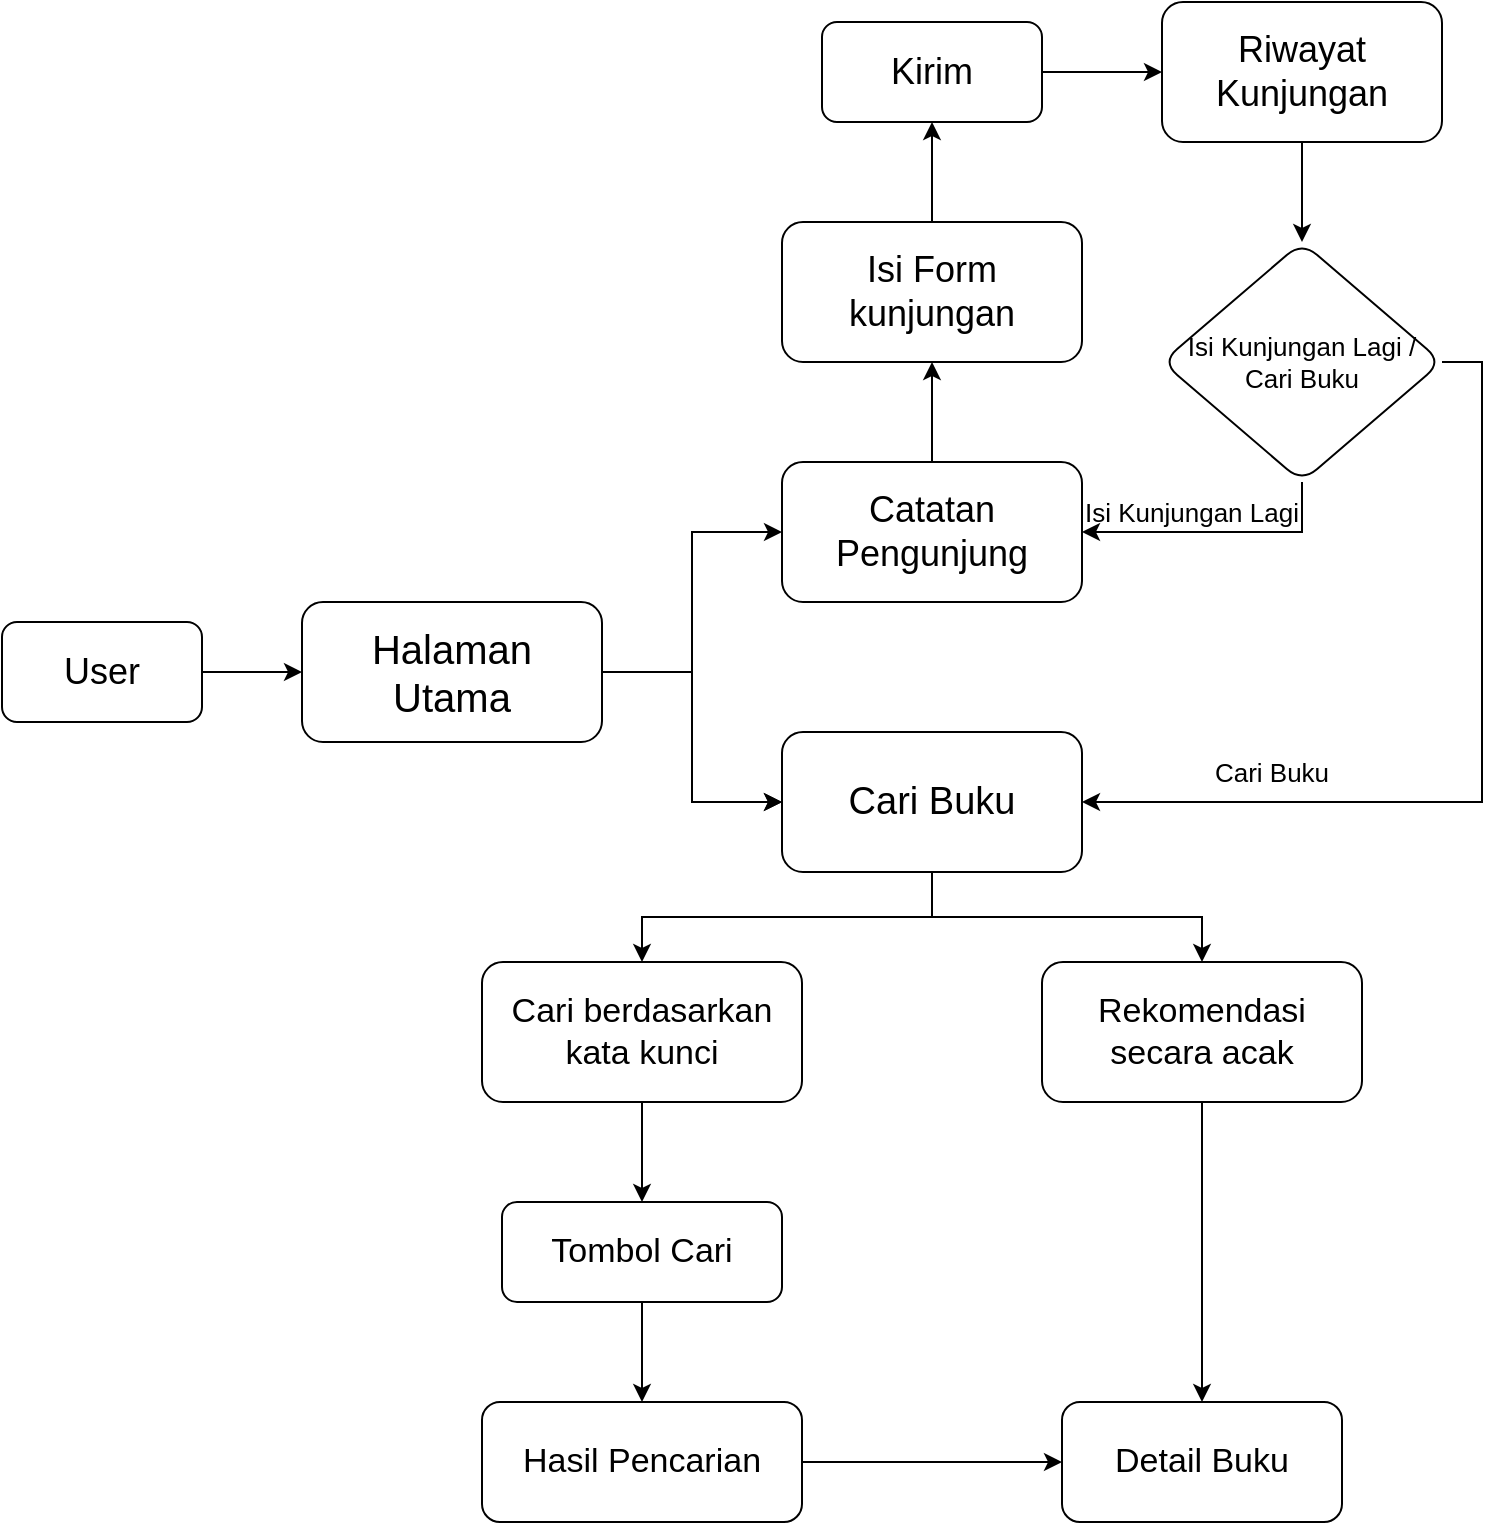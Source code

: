 <mxfile version="23.1.1" type="github">
  <diagram name="Page-1" id="9LG055UJ3WC1fsP9ksmT">
    <mxGraphModel dx="1024" dy="551" grid="1" gridSize="10" guides="1" tooltips="1" connect="1" arrows="1" fold="1" page="1" pageScale="1" pageWidth="850" pageHeight="1100" math="0" shadow="0">
      <root>
        <mxCell id="0" />
        <mxCell id="1" parent="0" />
        <mxCell id="JlA4VtB17nSrcsh85mKf-7" value="" style="edgeStyle=orthogonalEdgeStyle;rounded=0;orthogonalLoop=1;jettySize=auto;html=1;" edge="1" parent="1" source="JlA4VtB17nSrcsh85mKf-1" target="JlA4VtB17nSrcsh85mKf-6">
          <mxGeometry relative="1" as="geometry" />
        </mxCell>
        <mxCell id="JlA4VtB17nSrcsh85mKf-1" value="&lt;font style=&quot;font-size: 18px;&quot;&gt;User&lt;/font&gt;" style="rounded=1;whiteSpace=wrap;html=1;" vertex="1" parent="1">
          <mxGeometry x="50" y="460" width="100" height="50" as="geometry" />
        </mxCell>
        <mxCell id="JlA4VtB17nSrcsh85mKf-22" value="" style="edgeStyle=orthogonalEdgeStyle;rounded=0;orthogonalLoop=1;jettySize=auto;html=1;" edge="1" parent="1" source="JlA4VtB17nSrcsh85mKf-6" target="JlA4VtB17nSrcsh85mKf-21">
          <mxGeometry relative="1" as="geometry" />
        </mxCell>
        <mxCell id="JlA4VtB17nSrcsh85mKf-24" value="" style="edgeStyle=orthogonalEdgeStyle;rounded=0;orthogonalLoop=1;jettySize=auto;html=1;" edge="1" parent="1" source="JlA4VtB17nSrcsh85mKf-6" target="JlA4VtB17nSrcsh85mKf-21">
          <mxGeometry relative="1" as="geometry" />
        </mxCell>
        <mxCell id="JlA4VtB17nSrcsh85mKf-27" style="edgeStyle=orthogonalEdgeStyle;rounded=0;orthogonalLoop=1;jettySize=auto;html=1;exitX=1;exitY=0.5;exitDx=0;exitDy=0;entryX=0;entryY=0.5;entryDx=0;entryDy=0;" edge="1" parent="1" source="JlA4VtB17nSrcsh85mKf-6" target="JlA4VtB17nSrcsh85mKf-25">
          <mxGeometry relative="1" as="geometry" />
        </mxCell>
        <mxCell id="JlA4VtB17nSrcsh85mKf-6" value="&lt;font style=&quot;font-size: 20px;&quot;&gt;Halaman &lt;br&gt;Utama&lt;/font&gt;" style="rounded=1;whiteSpace=wrap;html=1;" vertex="1" parent="1">
          <mxGeometry x="200" y="450" width="150" height="70" as="geometry" />
        </mxCell>
        <mxCell id="JlA4VtB17nSrcsh85mKf-41" value="" style="edgeStyle=orthogonalEdgeStyle;rounded=0;orthogonalLoop=1;jettySize=auto;html=1;" edge="1" parent="1" source="JlA4VtB17nSrcsh85mKf-21" target="JlA4VtB17nSrcsh85mKf-40">
          <mxGeometry relative="1" as="geometry" />
        </mxCell>
        <mxCell id="JlA4VtB17nSrcsh85mKf-43" value="" style="edgeStyle=orthogonalEdgeStyle;rounded=0;orthogonalLoop=1;jettySize=auto;html=1;" edge="1" parent="1" source="JlA4VtB17nSrcsh85mKf-21" target="JlA4VtB17nSrcsh85mKf-42">
          <mxGeometry relative="1" as="geometry" />
        </mxCell>
        <mxCell id="JlA4VtB17nSrcsh85mKf-21" value="&lt;font style=&quot;font-size: 19px;&quot;&gt;Cari Buku&lt;/font&gt;" style="rounded=1;whiteSpace=wrap;html=1;" vertex="1" parent="1">
          <mxGeometry x="440" y="515" width="150" height="70" as="geometry" />
        </mxCell>
        <mxCell id="JlA4VtB17nSrcsh85mKf-29" value="" style="edgeStyle=orthogonalEdgeStyle;rounded=0;orthogonalLoop=1;jettySize=auto;html=1;" edge="1" parent="1" source="JlA4VtB17nSrcsh85mKf-25" target="JlA4VtB17nSrcsh85mKf-28">
          <mxGeometry relative="1" as="geometry" />
        </mxCell>
        <mxCell id="JlA4VtB17nSrcsh85mKf-25" value="&lt;font style=&quot;font-size: 18px;&quot;&gt;Catatan Pengunjung&lt;/font&gt;" style="rounded=1;whiteSpace=wrap;html=1;" vertex="1" parent="1">
          <mxGeometry x="440" y="380" width="150" height="70" as="geometry" />
        </mxCell>
        <mxCell id="JlA4VtB17nSrcsh85mKf-31" value="" style="edgeStyle=orthogonalEdgeStyle;rounded=0;orthogonalLoop=1;jettySize=auto;html=1;" edge="1" parent="1" source="JlA4VtB17nSrcsh85mKf-28" target="JlA4VtB17nSrcsh85mKf-30">
          <mxGeometry relative="1" as="geometry" />
        </mxCell>
        <mxCell id="JlA4VtB17nSrcsh85mKf-28" value="&lt;span style=&quot;font-size: 18px;&quot;&gt;Isi Form kunjungan&lt;/span&gt;" style="rounded=1;whiteSpace=wrap;html=1;" vertex="1" parent="1">
          <mxGeometry x="440" y="260" width="150" height="70" as="geometry" />
        </mxCell>
        <mxCell id="JlA4VtB17nSrcsh85mKf-33" value="" style="edgeStyle=orthogonalEdgeStyle;rounded=0;orthogonalLoop=1;jettySize=auto;html=1;" edge="1" parent="1" source="JlA4VtB17nSrcsh85mKf-30" target="JlA4VtB17nSrcsh85mKf-32">
          <mxGeometry relative="1" as="geometry" />
        </mxCell>
        <mxCell id="JlA4VtB17nSrcsh85mKf-30" value="&lt;span style=&quot;font-size: 18px;&quot;&gt;Kirim&lt;/span&gt;" style="rounded=1;whiteSpace=wrap;html=1;" vertex="1" parent="1">
          <mxGeometry x="460" y="160" width="110" height="50" as="geometry" />
        </mxCell>
        <mxCell id="JlA4VtB17nSrcsh85mKf-37" value="" style="edgeStyle=orthogonalEdgeStyle;rounded=0;orthogonalLoop=1;jettySize=auto;html=1;" edge="1" parent="1" source="JlA4VtB17nSrcsh85mKf-32" target="JlA4VtB17nSrcsh85mKf-36">
          <mxGeometry relative="1" as="geometry" />
        </mxCell>
        <mxCell id="JlA4VtB17nSrcsh85mKf-32" value="&lt;span style=&quot;font-size: 18px;&quot;&gt;Riwayat Kunjungan&lt;/span&gt;" style="rounded=1;whiteSpace=wrap;html=1;" vertex="1" parent="1">
          <mxGeometry x="630" y="150" width="140" height="70" as="geometry" />
        </mxCell>
        <mxCell id="JlA4VtB17nSrcsh85mKf-38" style="edgeStyle=orthogonalEdgeStyle;rounded=0;orthogonalLoop=1;jettySize=auto;html=1;entryX=1;entryY=0.5;entryDx=0;entryDy=0;" edge="1" parent="1" source="JlA4VtB17nSrcsh85mKf-36" target="JlA4VtB17nSrcsh85mKf-25">
          <mxGeometry relative="1" as="geometry">
            <Array as="points">
              <mxPoint x="700" y="415" />
            </Array>
          </mxGeometry>
        </mxCell>
        <mxCell id="JlA4VtB17nSrcsh85mKf-39" style="edgeStyle=orthogonalEdgeStyle;rounded=0;orthogonalLoop=1;jettySize=auto;html=1;entryX=1;entryY=0.5;entryDx=0;entryDy=0;exitX=1;exitY=0.5;exitDx=0;exitDy=0;" edge="1" parent="1" source="JlA4VtB17nSrcsh85mKf-36" target="JlA4VtB17nSrcsh85mKf-21">
          <mxGeometry relative="1" as="geometry">
            <mxPoint x="790" y="340" as="targetPoint" />
          </mxGeometry>
        </mxCell>
        <mxCell id="JlA4VtB17nSrcsh85mKf-36" value="&lt;font style=&quot;font-size: 13px;&quot;&gt;Isi Kunjungan Lagi / Cari Buku&lt;/font&gt;" style="rhombus;whiteSpace=wrap;html=1;rounded=1;" vertex="1" parent="1">
          <mxGeometry x="630" y="270" width="140" height="120" as="geometry" />
        </mxCell>
        <mxCell id="JlA4VtB17nSrcsh85mKf-45" value="" style="edgeStyle=orthogonalEdgeStyle;rounded=0;orthogonalLoop=1;jettySize=auto;html=1;" edge="1" parent="1" source="JlA4VtB17nSrcsh85mKf-40" target="JlA4VtB17nSrcsh85mKf-44">
          <mxGeometry relative="1" as="geometry" />
        </mxCell>
        <mxCell id="JlA4VtB17nSrcsh85mKf-40" value="&lt;font style=&quot;font-size: 17px;&quot;&gt;Cari berdasarkan kata kunci&lt;/font&gt;" style="rounded=1;whiteSpace=wrap;html=1;" vertex="1" parent="1">
          <mxGeometry x="290" y="630" width="160" height="70" as="geometry" />
        </mxCell>
        <mxCell id="JlA4VtB17nSrcsh85mKf-53" style="edgeStyle=orthogonalEdgeStyle;rounded=0;orthogonalLoop=1;jettySize=auto;html=1;entryX=0.5;entryY=0;entryDx=0;entryDy=0;" edge="1" parent="1" source="JlA4VtB17nSrcsh85mKf-42" target="JlA4VtB17nSrcsh85mKf-49">
          <mxGeometry relative="1" as="geometry" />
        </mxCell>
        <mxCell id="JlA4VtB17nSrcsh85mKf-42" value="&lt;font style=&quot;font-size: 17px;&quot;&gt;Rekomendasi secara acak&lt;/font&gt;" style="rounded=1;whiteSpace=wrap;html=1;" vertex="1" parent="1">
          <mxGeometry x="570" y="630" width="160" height="70" as="geometry" />
        </mxCell>
        <mxCell id="JlA4VtB17nSrcsh85mKf-48" value="" style="edgeStyle=orthogonalEdgeStyle;rounded=0;orthogonalLoop=1;jettySize=auto;html=1;" edge="1" parent="1" source="JlA4VtB17nSrcsh85mKf-44" target="JlA4VtB17nSrcsh85mKf-47">
          <mxGeometry relative="1" as="geometry" />
        </mxCell>
        <mxCell id="JlA4VtB17nSrcsh85mKf-44" value="&lt;font style=&quot;font-size: 17px;&quot;&gt;Tombol Cari&lt;/font&gt;" style="rounded=1;whiteSpace=wrap;html=1;" vertex="1" parent="1">
          <mxGeometry x="300" y="750" width="140" height="50" as="geometry" />
        </mxCell>
        <mxCell id="JlA4VtB17nSrcsh85mKf-50" value="" style="edgeStyle=orthogonalEdgeStyle;rounded=0;orthogonalLoop=1;jettySize=auto;html=1;" edge="1" parent="1" source="JlA4VtB17nSrcsh85mKf-47" target="JlA4VtB17nSrcsh85mKf-49">
          <mxGeometry relative="1" as="geometry" />
        </mxCell>
        <mxCell id="JlA4VtB17nSrcsh85mKf-47" value="&lt;span style=&quot;font-size: 17px;&quot;&gt;Hasil Pencarian&lt;/span&gt;" style="rounded=1;whiteSpace=wrap;html=1;" vertex="1" parent="1">
          <mxGeometry x="290" y="850" width="160" height="60" as="geometry" />
        </mxCell>
        <mxCell id="JlA4VtB17nSrcsh85mKf-49" value="&lt;span style=&quot;font-size: 17px;&quot;&gt;Detail Buku&lt;/span&gt;" style="rounded=1;whiteSpace=wrap;html=1;" vertex="1" parent="1">
          <mxGeometry x="580" y="850" width="140" height="60" as="geometry" />
        </mxCell>
        <mxCell id="JlA4VtB17nSrcsh85mKf-54" value="&lt;font style=&quot;font-size: 13px;&quot;&gt;Isi Kunjungan Lagi&lt;/font&gt;" style="text;html=1;strokeColor=none;fillColor=none;align=center;verticalAlign=middle;whiteSpace=wrap;rounded=0;" vertex="1" parent="1">
          <mxGeometry x="590" y="390" width="110" height="30" as="geometry" />
        </mxCell>
        <mxCell id="JlA4VtB17nSrcsh85mKf-55" value="&lt;span style=&quot;font-size: 13px;&quot;&gt;Cari Buku&lt;/span&gt;" style="text;html=1;strokeColor=none;fillColor=none;align=center;verticalAlign=middle;whiteSpace=wrap;rounded=0;" vertex="1" parent="1">
          <mxGeometry x="630" y="520" width="110" height="30" as="geometry" />
        </mxCell>
      </root>
    </mxGraphModel>
  </diagram>
</mxfile>
